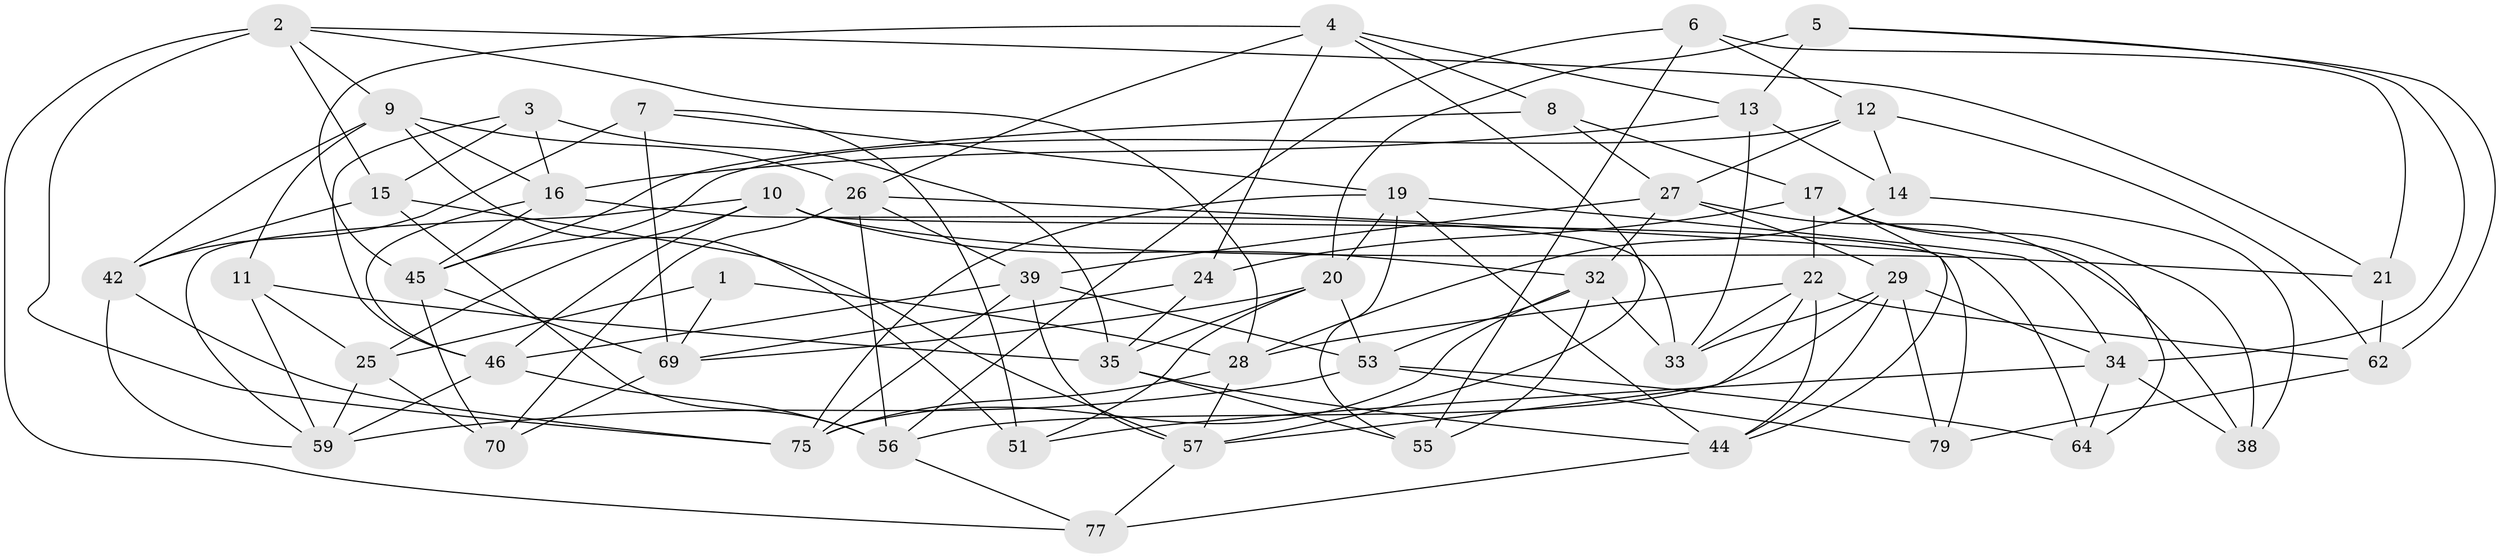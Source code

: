 // original degree distribution, {4: 1.0}
// Generated by graph-tools (version 1.1) at 2025/11/02/27/25 16:11:45]
// undirected, 50 vertices, 129 edges
graph export_dot {
graph [start="1"]
  node [color=gray90,style=filled];
  1;
  2 [super="+40"];
  3;
  4 [super="+68"];
  5;
  6;
  7;
  8;
  9 [super="+71"];
  10 [super="+18"];
  11;
  12 [super="+23"];
  13 [super="+66"];
  14;
  15 [super="+52"];
  16 [super="+67"];
  17 [super="+60"];
  19 [super="+43"];
  20 [super="+47"];
  21;
  22 [super="+41"];
  24;
  25 [super="+31"];
  26 [super="+30"];
  27 [super="+36"];
  28 [super="+65"];
  29 [super="+80"];
  32 [super="+58"];
  33 [super="+37"];
  34 [super="+48"];
  35 [super="+81"];
  38;
  39 [super="+73"];
  42 [super="+74"];
  44 [super="+49"];
  45 [super="+50"];
  46 [super="+83"];
  51;
  53 [super="+54"];
  55;
  56 [super="+61"];
  57 [super="+78"];
  59 [super="+63"];
  62 [super="+72"];
  64;
  69 [super="+76"];
  70;
  75 [super="+82"];
  77;
  79;
  1 -- 25 [weight=2];
  1 -- 28;
  1 -- 69;
  2 -- 15;
  2 -- 28;
  2 -- 77;
  2 -- 21;
  2 -- 9;
  2 -- 75;
  3 -- 35;
  3 -- 16;
  3 -- 15;
  3 -- 46;
  4 -- 57;
  4 -- 24;
  4 -- 13;
  4 -- 8;
  4 -- 26;
  4 -- 45;
  5 -- 20;
  5 -- 62;
  5 -- 34;
  5 -- 13;
  6 -- 55;
  6 -- 56;
  6 -- 21;
  6 -- 12;
  7 -- 51;
  7 -- 19;
  7 -- 42;
  7 -- 69;
  8 -- 45;
  8 -- 17;
  8 -- 27;
  9 -- 42;
  9 -- 11;
  9 -- 16;
  9 -- 51;
  9 -- 26;
  10 -- 59;
  10 -- 79;
  10 -- 21;
  10 -- 25;
  10 -- 46;
  10 -- 32;
  11 -- 35;
  11 -- 25;
  11 -- 59;
  12 -- 27;
  12 -- 62 [weight=2];
  12 -- 45;
  12 -- 14;
  13 -- 16;
  13 -- 33 [weight=2];
  13 -- 14;
  14 -- 28;
  14 -- 38;
  15 -- 42 [weight=2];
  15 -- 56;
  15 -- 57;
  16 -- 46;
  16 -- 33;
  16 -- 45;
  17 -- 22;
  17 -- 38;
  17 -- 24;
  17 -- 64;
  17 -- 44;
  19 -- 44;
  19 -- 75;
  19 -- 34;
  19 -- 20;
  19 -- 55;
  20 -- 35;
  20 -- 53;
  20 -- 51;
  20 -- 69;
  21 -- 62;
  22 -- 62;
  22 -- 57;
  22 -- 33;
  22 -- 28;
  22 -- 44;
  24 -- 69;
  24 -- 35;
  25 -- 70;
  25 -- 59;
  26 -- 70;
  26 -- 56;
  26 -- 64;
  26 -- 39;
  27 -- 38;
  27 -- 39;
  27 -- 29;
  27 -- 32;
  28 -- 57;
  28 -- 75;
  29 -- 44;
  29 -- 34;
  29 -- 33;
  29 -- 56;
  29 -- 79;
  32 -- 53;
  32 -- 55;
  32 -- 75;
  32 -- 33;
  34 -- 51;
  34 -- 64;
  34 -- 38;
  35 -- 44;
  35 -- 55;
  39 -- 75;
  39 -- 57;
  39 -- 53;
  39 -- 46;
  42 -- 75;
  42 -- 59;
  44 -- 77;
  45 -- 69;
  45 -- 70;
  46 -- 56;
  46 -- 59;
  53 -- 79;
  53 -- 64;
  53 -- 59;
  56 -- 77;
  57 -- 77;
  62 -- 79;
  69 -- 70;
}
